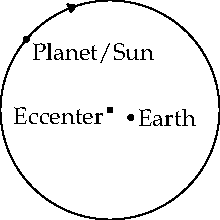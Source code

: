 settings.tex="pdflatex";

texpreamble("\usepackage{amsmath}
\usepackage{amsthm,amssymb}
\usepackage{mathpazo}
\usepackage[svgnames]{xcolor}
");
import graph;

size(110);

draw(reverse(unitcircle),ArcArrow(Relative(0.7)));

dot("Eccenter",(0,0),dir(200));

dot("Earth",0.2dir(-20));
dot("Planet/Sun",dir(140),dir(140+180));
